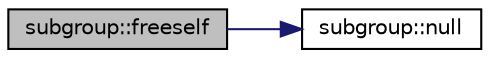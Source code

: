 digraph "subgroup::freeself"
{
  edge [fontname="Helvetica",fontsize="10",labelfontname="Helvetica",labelfontsize="10"];
  node [fontname="Helvetica",fontsize="10",shape=record];
  rankdir="LR";
  Node10 [label="subgroup::freeself",height=0.2,width=0.4,color="black", fillcolor="grey75", style="filled", fontcolor="black"];
  Node10 -> Node11 [color="midnightblue",fontsize="10",style="solid",fontname="Helvetica"];
  Node11 [label="subgroup::null",height=0.2,width=0.4,color="black", fillcolor="white", style="filled",URL="$d0/d0a/classsubgroup.html#a2ed11b774ef317eecda224471524f313"];
}

